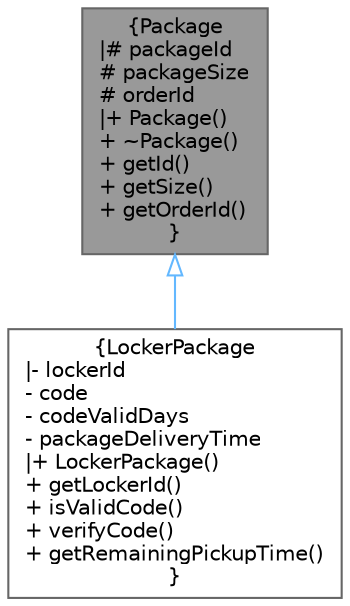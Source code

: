 digraph "Package"
{
 // INTERACTIVE_SVG=YES
 // LATEX_PDF_SIZE
  bgcolor="transparent";
  edge [fontname=Helvetica,fontsize=10,labelfontname=Helvetica,labelfontsize=10];
  node [fontname=Helvetica,fontsize=10,shape=box,height=0.2,width=0.4];
  Node1 [label="{Package\n|# packageId\l# packageSize\l# orderId\l|+ Package()\l+ ~Package()\l+ getId()\l+ getSize()\l+ getOrderId()\l}",height=0.2,width=0.4,color="gray40", fillcolor="grey60", style="filled", fontcolor="black",tooltip=" "];
  Node1 -> Node2 [dir="back",color="steelblue1",style="solid",arrowtail="onormal"];
  Node2 [label="{LockerPackage\n|- lockerId\l- code\l- codeValidDays\l- packageDeliveryTime\l|+ LockerPackage()\l+ getLockerId()\l+ isValidCode()\l+ verifyCode()\l+ getRemainingPickupTime()\l}",height=0.2,width=0.4,color="gray40", fillcolor="white", style="filled",URL="$classLockerPackage.html",tooltip=" "];
}
